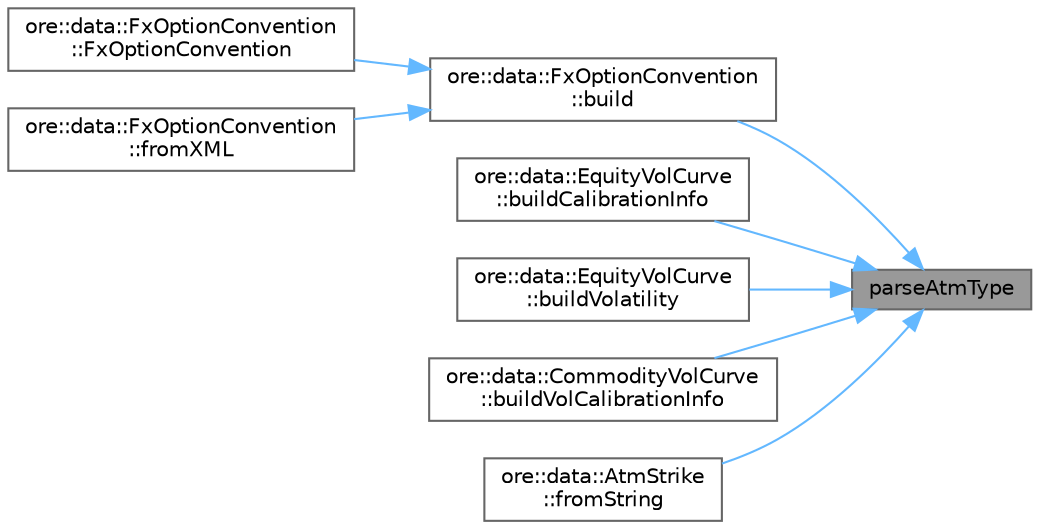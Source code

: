 digraph "parseAtmType"
{
 // INTERACTIVE_SVG=YES
 // LATEX_PDF_SIZE
  bgcolor="transparent";
  edge [fontname=Helvetica,fontsize=10,labelfontname=Helvetica,labelfontsize=10];
  node [fontname=Helvetica,fontsize=10,shape=box,height=0.2,width=0.4];
  rankdir="RL";
  Node1 [label="parseAtmType",height=0.2,width=0.4,color="gray40", fillcolor="grey60", style="filled", fontcolor="black",tooltip="Convert text to QuantLib::DeltaVolQuote::AtmType."];
  Node1 -> Node2 [dir="back",color="steelblue1",style="solid"];
  Node2 [label="ore::data::FxOptionConvention\l::build",height=0.2,width=0.4,color="grey40", fillcolor="white", style="filled",URL="$classore_1_1data_1_1_fx_option_convention.html#a9169b2d8ee8001dbb250c4ce2c26818c",tooltip=" "];
  Node2 -> Node3 [dir="back",color="steelblue1",style="solid"];
  Node3 [label="ore::data::FxOptionConvention\l::FxOptionConvention",height=0.2,width=0.4,color="grey40", fillcolor="white", style="filled",URL="$classore_1_1data_1_1_fx_option_convention.html#a4415cc0c38ccaff925d51d4cbd6cd915",tooltip=" "];
  Node2 -> Node4 [dir="back",color="steelblue1",style="solid"];
  Node4 [label="ore::data::FxOptionConvention\l::fromXML",height=0.2,width=0.4,color="grey40", fillcolor="white", style="filled",URL="$classore_1_1data_1_1_fx_option_convention.html#a7741ae0fc924943de5bfe02928262eb7",tooltip=" "];
  Node1 -> Node5 [dir="back",color="steelblue1",style="solid"];
  Node5 [label="ore::data::EquityVolCurve\l::buildCalibrationInfo",height=0.2,width=0.4,color="grey40", fillcolor="white", style="filled",URL="$classore_1_1data_1_1_equity_vol_curve.html#a3987971ffc25c840ee49e2eca623218a",tooltip="Build the calibration info."];
  Node1 -> Node6 [dir="back",color="steelblue1",style="solid"];
  Node6 [label="ore::data::EquityVolCurve\l::buildVolatility",height=0.2,width=0.4,color="grey40", fillcolor="white", style="filled",URL="$classore_1_1data_1_1_equity_vol_curve.html#afff043fce577f592f6a660001d412371",tooltip="Build a volatility surface from a collection of expiry and strike delta pairs."];
  Node1 -> Node7 [dir="back",color="steelblue1",style="solid"];
  Node7 [label="ore::data::CommodityVolCurve\l::buildVolCalibrationInfo",height=0.2,width=0.4,color="grey40", fillcolor="white", style="filled",URL="$classore_1_1data_1_1_commodity_vol_curve.html#a817951613d73e2bcfa7eec984fddb440",tooltip="Build the calibration info."];
  Node1 -> Node8 [dir="back",color="steelblue1",style="solid"];
  Node8 [label="ore::data::AtmStrike\l::fromString",height=0.2,width=0.4,color="grey40", fillcolor="white", style="filled",URL="$classore_1_1data_1_1_atm_strike.html#a69e12247970d255a564e79e01de3bb69",tooltip=" "];
}
